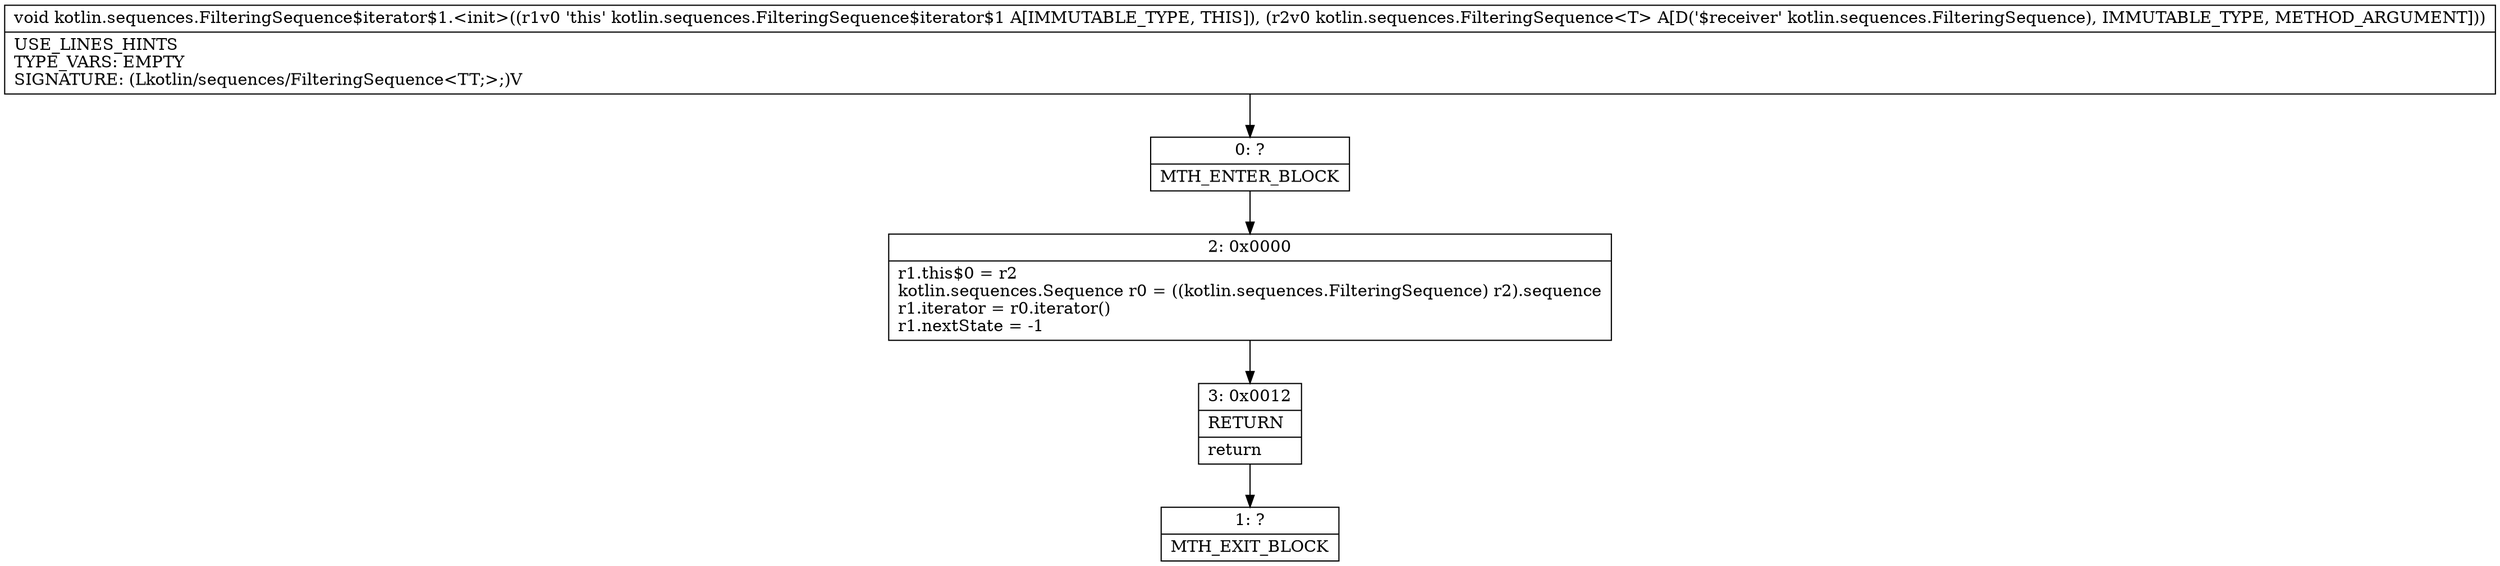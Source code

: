 digraph "CFG forkotlin.sequences.FilteringSequence$iterator$1.\<init\>(Lkotlin\/sequences\/FilteringSequence;)V" {
Node_0 [shape=record,label="{0\:\ ?|MTH_ENTER_BLOCK\l}"];
Node_2 [shape=record,label="{2\:\ 0x0000|r1.this$0 = r2\lkotlin.sequences.Sequence r0 = ((kotlin.sequences.FilteringSequence) r2).sequence\lr1.iterator = r0.iterator()\lr1.nextState = \-1\l}"];
Node_3 [shape=record,label="{3\:\ 0x0012|RETURN\l|return\l}"];
Node_1 [shape=record,label="{1\:\ ?|MTH_EXIT_BLOCK\l}"];
MethodNode[shape=record,label="{void kotlin.sequences.FilteringSequence$iterator$1.\<init\>((r1v0 'this' kotlin.sequences.FilteringSequence$iterator$1 A[IMMUTABLE_TYPE, THIS]), (r2v0 kotlin.sequences.FilteringSequence\<T\> A[D('$receiver' kotlin.sequences.FilteringSequence), IMMUTABLE_TYPE, METHOD_ARGUMENT]))  | USE_LINES_HINTS\lTYPE_VARS: EMPTY\lSIGNATURE: (Lkotlin\/sequences\/FilteringSequence\<TT;\>;)V\l}"];
MethodNode -> Node_0;Node_0 -> Node_2;
Node_2 -> Node_3;
Node_3 -> Node_1;
}

